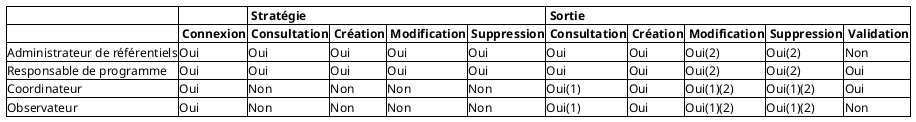 @startsalt
{
	{#
     . | . | <b> Stratégie | * | * | * | <b> Sortie | * | * | * | *
     . | <b> Connexion | <b> Consultation | <b> Création |<b> Modification | <b> Suppression | <b> Consultation | <b> Création | <b> Modification | <b> Suppression | <b> Validation
     Administrateur de référentiels | Oui | Oui | Oui | Oui | Oui | Oui | Oui | Oui(2) | Oui(2) | Non
     Responsable de programme | Oui | Oui | Oui | Oui | Oui | Oui | Oui | Oui(2) | Oui(2) | Oui
     Coordinateur | Oui | Non | Non | Non | Non | Oui(1) | Oui | Oui(1)(2) | Oui(1)(2) | Oui
     Observateur | Oui | Non | Non | Non | Non | Oui(1) | Oui | Oui(1)(2) | Oui(1)(2) | Non
    }
}
@endsalt